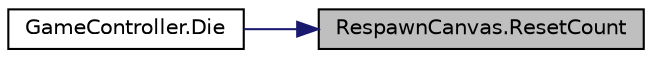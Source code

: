 digraph "RespawnCanvas.ResetCount"
{
 // INTERACTIVE_SVG=YES
 // LATEX_PDF_SIZE
  edge [fontname="Helvetica",fontsize="10",labelfontname="Helvetica",labelfontsize="10"];
  node [fontname="Helvetica",fontsize="10",shape=record];
  rankdir="RL";
  Node1 [label="RespawnCanvas.ResetCount",height=0.2,width=0.4,color="black", fillcolor="grey75", style="filled", fontcolor="black",tooltip=" "];
  Node1 -> Node2 [dir="back",color="midnightblue",fontsize="10",style="solid",fontname="Helvetica"];
  Node2 [label="GameController.Die",height=0.2,width=0.4,color="black", fillcolor="white", style="filled",URL="$class_game_controller.html#afa8670b912fa71b9898b2f917cf9c629",tooltip="Sets the respawn canvas with the proper calculated death time."];
}
